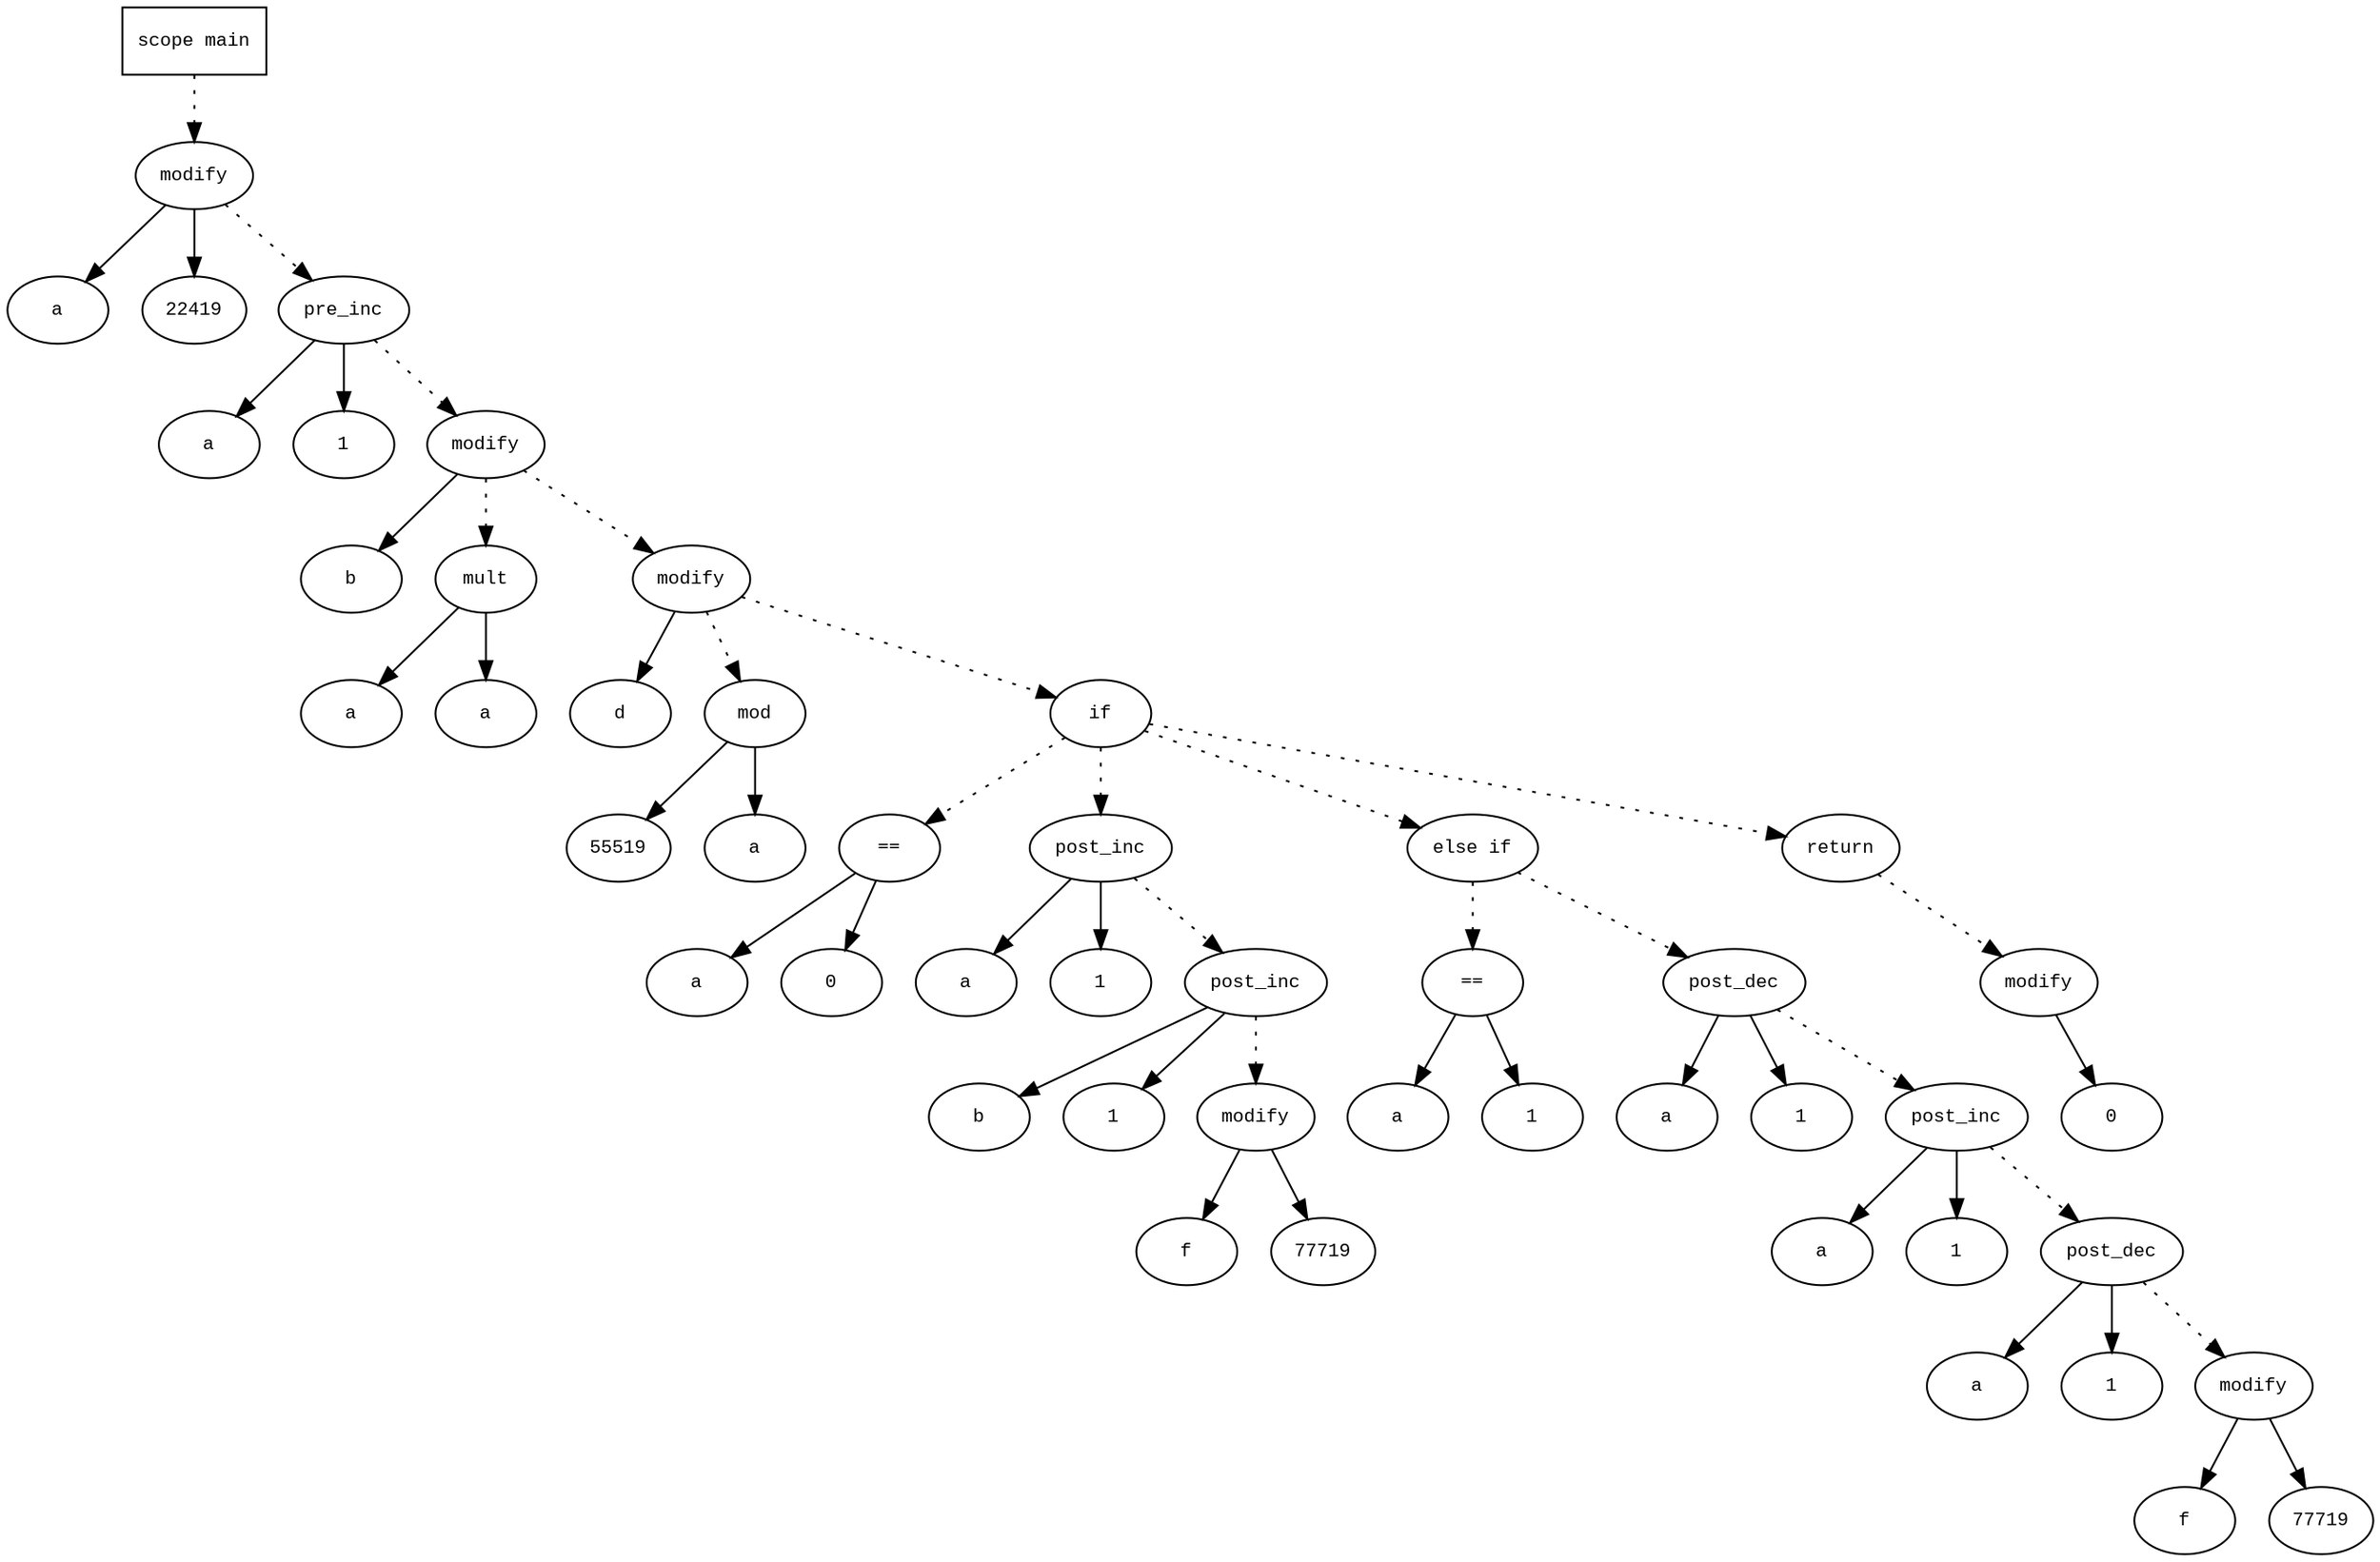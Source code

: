 digraph AST {
  graph [fontname="Times New Roman",fontsize=10];
  node  [fontname="Courier New",fontsize=10];
  edge  [fontname="Times New Roman",fontsize=10];

  node1 [label="scope main",shape=box];
  node2 [label="modify",shape=ellipse];
  node3 [label="a",shape=ellipse];
  node2 -> node3;
  node4 [label="22419",shape=ellipse];
  node2 -> node4;
  node1 -> node2 [style=dotted];
  node5 [label="pre_inc",shape=ellipse];
  node6 [label="a",shape=ellipse];
  node5 -> node6;
  node7 [label="1",shape=ellipse];
  node5 -> node7;
  node2 -> node5 [style=dotted];
  node8 [label="modify",shape=ellipse];
  node9 [label="b",shape=ellipse];
  node8 -> node9;
  node10 [label="mult",shape=ellipse];
  node11 [label="a",shape=ellipse];
  node10 -> node11;
  node12 [label="a",shape=ellipse];
  node10 -> node12;
  node8 -> node10 [style=dotted];
  node5 -> node8 [style=dotted];
  node13 [label="modify",shape=ellipse];
  node14 [label="d",shape=ellipse];
  node13 -> node14;
  node15 [label="mod",shape=ellipse];
  node16 [label="55519",shape=ellipse];
  node15 -> node16;
  node17 [label="a",shape=ellipse];
  node15 -> node17;
  node13 -> node15 [style=dotted];
  node8 -> node13 [style=dotted];
  node18 [label="if",shape=ellipse];
  node13 -> node18 [style=dotted];
  node19 [label="==",shape=ellipse];
  node20 [label="a",shape=ellipse];
  node19 -> node20;
  node21 [label="0",shape=ellipse];
  node19 -> node21;
  node18 -> node19 [style=dotted];
  node22 [label="post_inc",shape=ellipse];
  node23 [label="a",shape=ellipse];
  node22 -> node23;
  node24 [label="1",shape=ellipse];
  node22 -> node24;
  node18 -> node22 [style=dotted];
  node25 [label="post_inc",shape=ellipse];
  node26 [label="b",shape=ellipse];
  node25 -> node26;
  node27 [label="1",shape=ellipse];
  node25 -> node27;
  node22 -> node25 [style=dotted];
  node28 [label="modify",shape=ellipse];
  node29 [label="f",shape=ellipse];
  node28 -> node29;
  node30 [label="77719",shape=ellipse];
  node28 -> node30;
  node25 -> node28 [style=dotted];
  node31 [label="else if",shape=ellipse];
  node18 -> node31 [style=dotted];
  node32 [label="==",shape=ellipse];
  node33 [label="a",shape=ellipse];
  node32 -> node33;
  node34 [label="1",shape=ellipse];
  node32 -> node34;
  node31 -> node32 [style=dotted];
  node35 [label="post_dec",shape=ellipse];
  node36 [label="a",shape=ellipse];
  node35 -> node36;
  node37 [label="1",shape=ellipse];
  node35 -> node37;
  node31 -> node35 [style=dotted];
  node38 [label="post_inc",shape=ellipse];
  node39 [label="a",shape=ellipse];
  node38 -> node39;
  node40 [label="1",shape=ellipse];
  node38 -> node40;
  node35 -> node38 [style=dotted];
  node41 [label="post_dec",shape=ellipse];
  node42 [label="a",shape=ellipse];
  node41 -> node42;
  node43 [label="1",shape=ellipse];
  node41 -> node43;
  node38 -> node41 [style=dotted];
  node44 [label="modify",shape=ellipse];
  node45 [label="f",shape=ellipse];
  node44 -> node45;
  node46 [label="77719",shape=ellipse];
  node44 -> node46;
  node41 -> node44 [style=dotted];
  node47 [label="return",shape=ellipse];
  node48 [label="modify",shape=ellipse];
  node49 [label="0",shape=ellipse];
  node48 -> node49;
  node47 -> node48 [style=dotted];
  node18 -> node47 [style=dotted];
} 